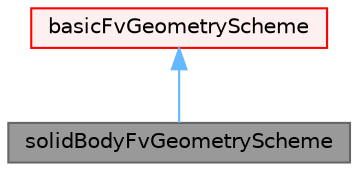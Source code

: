 digraph "solidBodyFvGeometryScheme"
{
 // LATEX_PDF_SIZE
  bgcolor="transparent";
  edge [fontname=Helvetica,fontsize=10,labelfontname=Helvetica,labelfontsize=10];
  node [fontname=Helvetica,fontsize=10,shape=box,height=0.2,width=0.4];
  Node1 [id="Node000001",label="solidBodyFvGeometryScheme",height=0.2,width=0.4,color="gray40", fillcolor="grey60", style="filled", fontcolor="black",tooltip="Geometry calculation scheme that performs geometry updates only in regions where the mesh has changed..."];
  Node2 -> Node1 [id="edge1_Node000001_Node000002",dir="back",color="steelblue1",style="solid",tooltip=" "];
  Node2 [id="Node000002",label="basicFvGeometryScheme",height=0.2,width=0.4,color="red", fillcolor="#FFF0F0", style="filled",URL="$classFoam_1_1basicFvGeometryScheme.html",tooltip="Default geometry calculation scheme. Slight stabilisation for bad meshes."];
}
